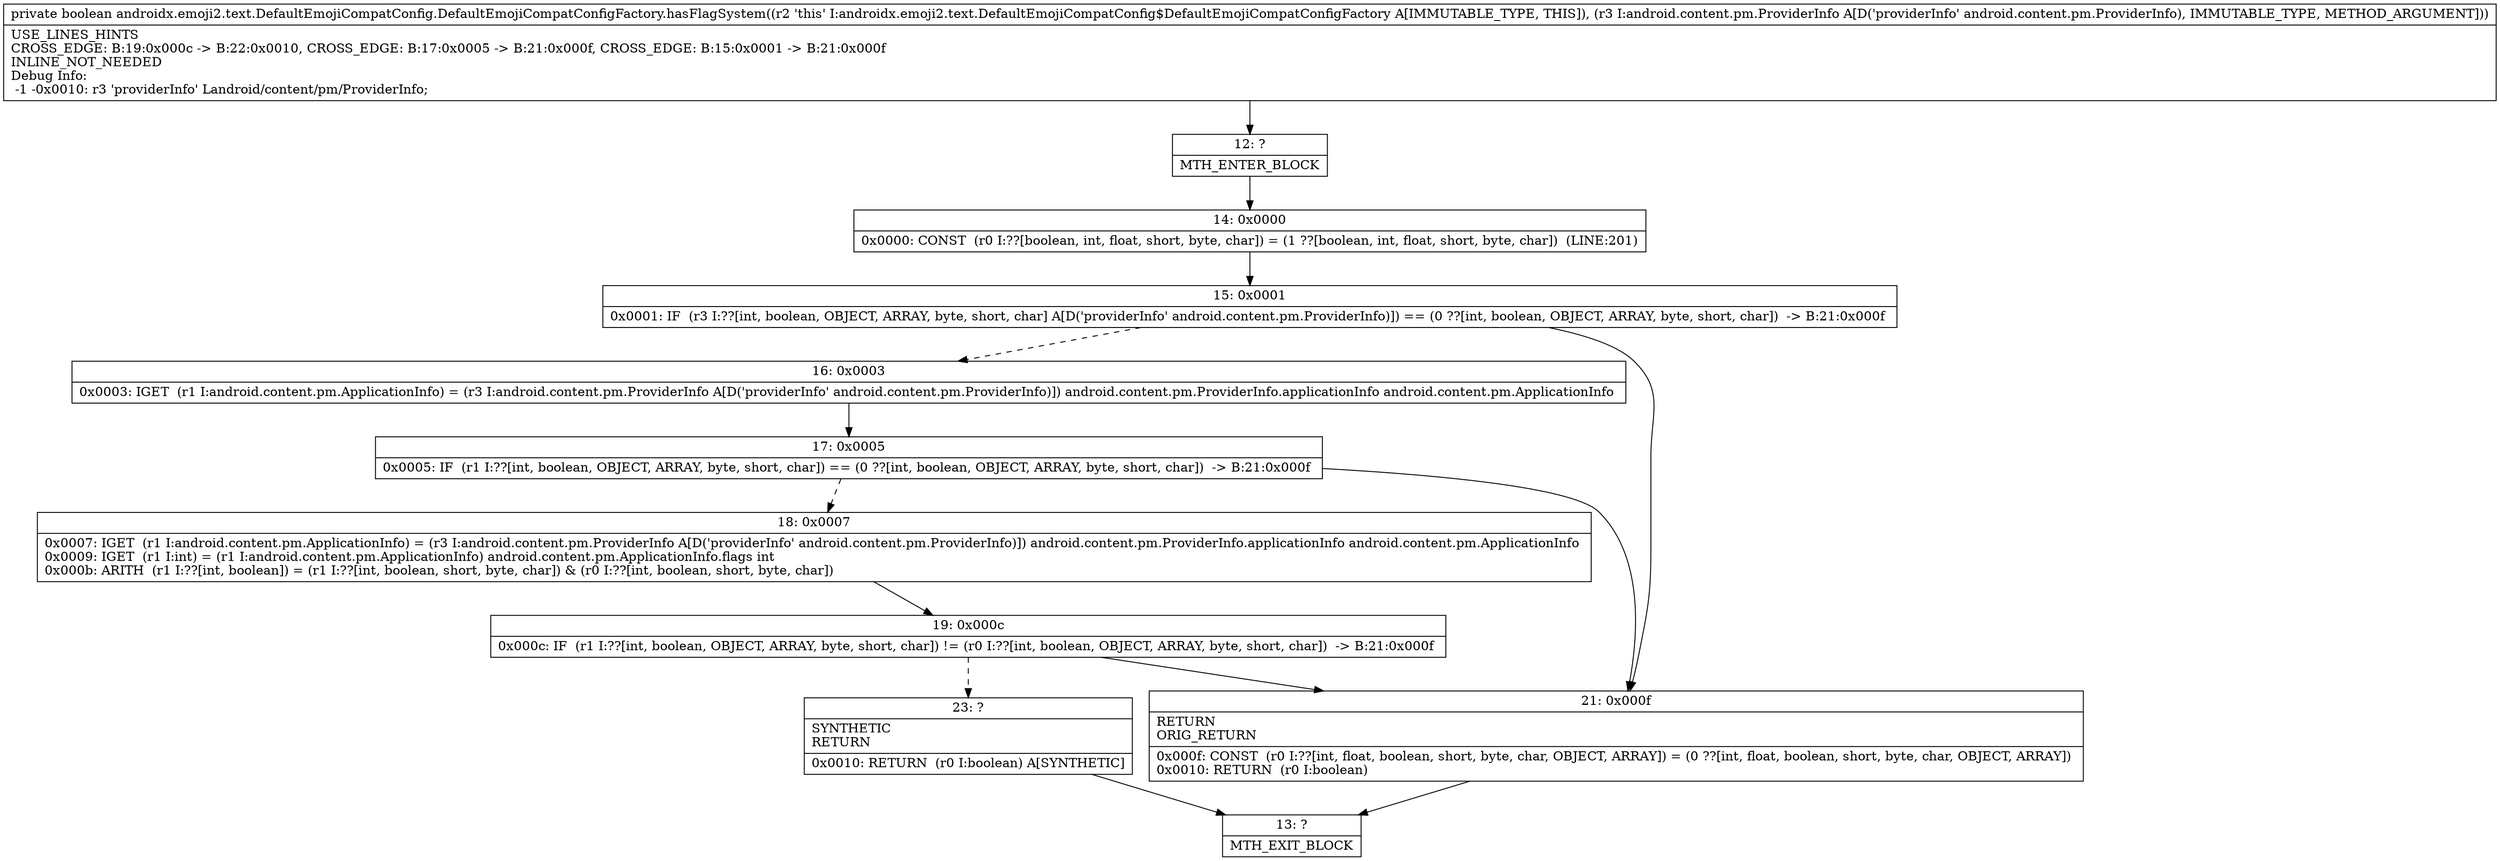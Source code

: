 digraph "CFG forandroidx.emoji2.text.DefaultEmojiCompatConfig.DefaultEmojiCompatConfigFactory.hasFlagSystem(Landroid\/content\/pm\/ProviderInfo;)Z" {
Node_12 [shape=record,label="{12\:\ ?|MTH_ENTER_BLOCK\l}"];
Node_14 [shape=record,label="{14\:\ 0x0000|0x0000: CONST  (r0 I:??[boolean, int, float, short, byte, char]) = (1 ??[boolean, int, float, short, byte, char])  (LINE:201)\l}"];
Node_15 [shape=record,label="{15\:\ 0x0001|0x0001: IF  (r3 I:??[int, boolean, OBJECT, ARRAY, byte, short, char] A[D('providerInfo' android.content.pm.ProviderInfo)]) == (0 ??[int, boolean, OBJECT, ARRAY, byte, short, char])  \-\> B:21:0x000f \l}"];
Node_16 [shape=record,label="{16\:\ 0x0003|0x0003: IGET  (r1 I:android.content.pm.ApplicationInfo) = (r3 I:android.content.pm.ProviderInfo A[D('providerInfo' android.content.pm.ProviderInfo)]) android.content.pm.ProviderInfo.applicationInfo android.content.pm.ApplicationInfo \l}"];
Node_17 [shape=record,label="{17\:\ 0x0005|0x0005: IF  (r1 I:??[int, boolean, OBJECT, ARRAY, byte, short, char]) == (0 ??[int, boolean, OBJECT, ARRAY, byte, short, char])  \-\> B:21:0x000f \l}"];
Node_18 [shape=record,label="{18\:\ 0x0007|0x0007: IGET  (r1 I:android.content.pm.ApplicationInfo) = (r3 I:android.content.pm.ProviderInfo A[D('providerInfo' android.content.pm.ProviderInfo)]) android.content.pm.ProviderInfo.applicationInfo android.content.pm.ApplicationInfo \l0x0009: IGET  (r1 I:int) = (r1 I:android.content.pm.ApplicationInfo) android.content.pm.ApplicationInfo.flags int \l0x000b: ARITH  (r1 I:??[int, boolean]) = (r1 I:??[int, boolean, short, byte, char]) & (r0 I:??[int, boolean, short, byte, char]) \l}"];
Node_19 [shape=record,label="{19\:\ 0x000c|0x000c: IF  (r1 I:??[int, boolean, OBJECT, ARRAY, byte, short, char]) != (r0 I:??[int, boolean, OBJECT, ARRAY, byte, short, char])  \-\> B:21:0x000f \l}"];
Node_23 [shape=record,label="{23\:\ ?|SYNTHETIC\lRETURN\l|0x0010: RETURN  (r0 I:boolean) A[SYNTHETIC]\l}"];
Node_13 [shape=record,label="{13\:\ ?|MTH_EXIT_BLOCK\l}"];
Node_21 [shape=record,label="{21\:\ 0x000f|RETURN\lORIG_RETURN\l|0x000f: CONST  (r0 I:??[int, float, boolean, short, byte, char, OBJECT, ARRAY]) = (0 ??[int, float, boolean, short, byte, char, OBJECT, ARRAY]) \l0x0010: RETURN  (r0 I:boolean) \l}"];
MethodNode[shape=record,label="{private boolean androidx.emoji2.text.DefaultEmojiCompatConfig.DefaultEmojiCompatConfigFactory.hasFlagSystem((r2 'this' I:androidx.emoji2.text.DefaultEmojiCompatConfig$DefaultEmojiCompatConfigFactory A[IMMUTABLE_TYPE, THIS]), (r3 I:android.content.pm.ProviderInfo A[D('providerInfo' android.content.pm.ProviderInfo), IMMUTABLE_TYPE, METHOD_ARGUMENT]))  | USE_LINES_HINTS\lCROSS_EDGE: B:19:0x000c \-\> B:22:0x0010, CROSS_EDGE: B:17:0x0005 \-\> B:21:0x000f, CROSS_EDGE: B:15:0x0001 \-\> B:21:0x000f\lINLINE_NOT_NEEDED\lDebug Info:\l  \-1 \-0x0010: r3 'providerInfo' Landroid\/content\/pm\/ProviderInfo;\l}"];
MethodNode -> Node_12;Node_12 -> Node_14;
Node_14 -> Node_15;
Node_15 -> Node_16[style=dashed];
Node_15 -> Node_21;
Node_16 -> Node_17;
Node_17 -> Node_18[style=dashed];
Node_17 -> Node_21;
Node_18 -> Node_19;
Node_19 -> Node_21;
Node_19 -> Node_23[style=dashed];
Node_23 -> Node_13;
Node_21 -> Node_13;
}

